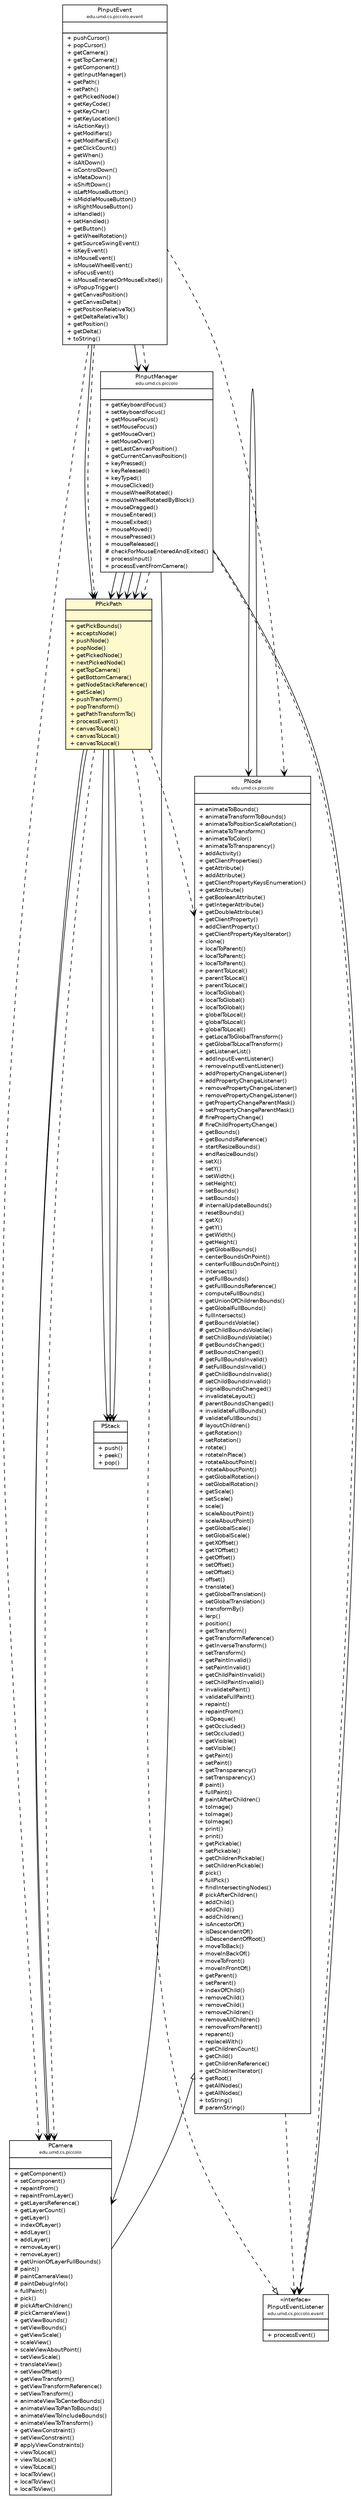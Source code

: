 #!/usr/local/bin/dot
#
# Class diagram 
# Generated by UmlGraph version 4.6 (http://www.spinellis.gr/sw/umlgraph)
#

digraph G {
	edge [fontname="Helvetica",fontsize=10,labelfontname="Helvetica",labelfontsize=10];
	node [fontname="Helvetica",fontsize=10,shape=plaintext];
	// edu.umd.cs.piccolo.util.PStack
	c503 [label=<<table border="0" cellborder="1" cellspacing="0" cellpadding="2" port="p" href="./PStack.html">
		<tr><td><table border="0" cellspacing="0" cellpadding="1">
			<tr><td> PStack </td></tr>
		</table></td></tr>
		<tr><td><table border="0" cellspacing="0" cellpadding="1">
			<tr><td align="left">  </td></tr>
		</table></td></tr>
		<tr><td><table border="0" cellspacing="0" cellpadding="1">
			<tr><td align="left"> + push() </td></tr>
			<tr><td align="left"> + peek() </td></tr>
			<tr><td align="left"> + pop() </td></tr>
		</table></td></tr>
		</table>>, fontname="Helvetica", fontcolor="black", fontsize=9.0];
	// edu.umd.cs.piccolo.util.PPickPath
	c509 [label=<<table border="0" cellborder="1" cellspacing="0" cellpadding="2" port="p" bgcolor="lemonChiffon" href="./PPickPath.html">
		<tr><td><table border="0" cellspacing="0" cellpadding="1">
			<tr><td> PPickPath </td></tr>
		</table></td></tr>
		<tr><td><table border="0" cellspacing="0" cellpadding="1">
			<tr><td align="left">  </td></tr>
		</table></td></tr>
		<tr><td><table border="0" cellspacing="0" cellpadding="1">
			<tr><td align="left"> + getPickBounds() </td></tr>
			<tr><td align="left"> + acceptsNode() </td></tr>
			<tr><td align="left"> + pushNode() </td></tr>
			<tr><td align="left"> + popNode() </td></tr>
			<tr><td align="left"> + getPickedNode() </td></tr>
			<tr><td align="left"> + nextPickedNode() </td></tr>
			<tr><td align="left"> + getTopCamera() </td></tr>
			<tr><td align="left"> + getBottomCamera() </td></tr>
			<tr><td align="left"> + getNodeStackReference() </td></tr>
			<tr><td align="left"> + getScale() </td></tr>
			<tr><td align="left"> + pushTransform() </td></tr>
			<tr><td align="left"> + popTransform() </td></tr>
			<tr><td align="left"> + getPathTransformTo() </td></tr>
			<tr><td align="left"> + processEvent() </td></tr>
			<tr><td align="left"> + canvasToLocal() </td></tr>
			<tr><td align="left"> + canvasToLocal() </td></tr>
			<tr><td align="left"> + canvasToLocal() </td></tr>
		</table></td></tr>
		</table>>, fontname="Helvetica", fontcolor="black", fontsize=9.0];
	// edu.umd.cs.piccolo.PCamera
	c513 [label=<<table border="0" cellborder="1" cellspacing="0" cellpadding="2" port="p" href="../PCamera.html">
		<tr><td><table border="0" cellspacing="0" cellpadding="1">
			<tr><td> PCamera </td></tr>
			<tr><td><font point-size="7.0"> edu.umd.cs.piccolo </font></td></tr>
		</table></td></tr>
		<tr><td><table border="0" cellspacing="0" cellpadding="1">
			<tr><td align="left">  </td></tr>
		</table></td></tr>
		<tr><td><table border="0" cellspacing="0" cellpadding="1">
			<tr><td align="left"> + getComponent() </td></tr>
			<tr><td align="left"> + setComponent() </td></tr>
			<tr><td align="left"> + repaintFrom() </td></tr>
			<tr><td align="left"> + repaintFromLayer() </td></tr>
			<tr><td align="left"> + getLayersReference() </td></tr>
			<tr><td align="left"> + getLayerCount() </td></tr>
			<tr><td align="left"> + getLayer() </td></tr>
			<tr><td align="left"> + indexOfLayer() </td></tr>
			<tr><td align="left"> + addLayer() </td></tr>
			<tr><td align="left"> + addLayer() </td></tr>
			<tr><td align="left"> + removeLayer() </td></tr>
			<tr><td align="left"> + removeLayer() </td></tr>
			<tr><td align="left"> + getUnionOfLayerFullBounds() </td></tr>
			<tr><td align="left"> # paint() </td></tr>
			<tr><td align="left"> # paintCameraView() </td></tr>
			<tr><td align="left"> # paintDebugInfo() </td></tr>
			<tr><td align="left"> + fullPaint() </td></tr>
			<tr><td align="left"> + pick() </td></tr>
			<tr><td align="left"> # pickAfterChildren() </td></tr>
			<tr><td align="left"> # pickCameraView() </td></tr>
			<tr><td align="left"> + getViewBounds() </td></tr>
			<tr><td align="left"> + setViewBounds() </td></tr>
			<tr><td align="left"> + getViewScale() </td></tr>
			<tr><td align="left"> + scaleView() </td></tr>
			<tr><td align="left"> + scaleViewAboutPoint() </td></tr>
			<tr><td align="left"> + setViewScale() </td></tr>
			<tr><td align="left"> + translateView() </td></tr>
			<tr><td align="left"> + setViewOffset() </td></tr>
			<tr><td align="left"> + getViewTransform() </td></tr>
			<tr><td align="left"> + getViewTransformReference() </td></tr>
			<tr><td align="left"> + setViewTransform() </td></tr>
			<tr><td align="left"> + animateViewToCenterBounds() </td></tr>
			<tr><td align="left"> + animateViewToPanToBounds() </td></tr>
			<tr><td align="left"> + animateViewToIncludeBounds() </td></tr>
			<tr><td align="left"> + animateViewToTransform() </td></tr>
			<tr><td align="left"> + getViewConstraint() </td></tr>
			<tr><td align="left"> + setViewConstraint() </td></tr>
			<tr><td align="left"> # applyViewConstraints() </td></tr>
			<tr><td align="left"> + viewToLocal() </td></tr>
			<tr><td align="left"> + viewToLocal() </td></tr>
			<tr><td align="left"> + viewToLocal() </td></tr>
			<tr><td align="left"> + localToView() </td></tr>
			<tr><td align="left"> + localToView() </td></tr>
			<tr><td align="left"> + localToView() </td></tr>
		</table></td></tr>
		</table>>, fontname="Helvetica", fontcolor="black", fontsize=9.0];
	// edu.umd.cs.piccolo.PNode
	c514 [label=<<table border="0" cellborder="1" cellspacing="0" cellpadding="2" port="p" href="../PNode.html">
		<tr><td><table border="0" cellspacing="0" cellpadding="1">
			<tr><td> PNode </td></tr>
			<tr><td><font point-size="7.0"> edu.umd.cs.piccolo </font></td></tr>
		</table></td></tr>
		<tr><td><table border="0" cellspacing="0" cellpadding="1">
			<tr><td align="left">  </td></tr>
		</table></td></tr>
		<tr><td><table border="0" cellspacing="0" cellpadding="1">
			<tr><td align="left"> + animateToBounds() </td></tr>
			<tr><td align="left"> + animateTransformToBounds() </td></tr>
			<tr><td align="left"> + animateToPositionScaleRotation() </td></tr>
			<tr><td align="left"> + animateToTransform() </td></tr>
			<tr><td align="left"> + animateToColor() </td></tr>
			<tr><td align="left"> + animateToTransparency() </td></tr>
			<tr><td align="left"> + addActivity() </td></tr>
			<tr><td align="left"> + getClientProperties() </td></tr>
			<tr><td align="left"> + getAttribute() </td></tr>
			<tr><td align="left"> + addAttribute() </td></tr>
			<tr><td align="left"> + getClientPropertyKeysEnumeration() </td></tr>
			<tr><td align="left"> + getAttribute() </td></tr>
			<tr><td align="left"> + getBooleanAttribute() </td></tr>
			<tr><td align="left"> + getIntegerAttribute() </td></tr>
			<tr><td align="left"> + getDoubleAttribute() </td></tr>
			<tr><td align="left"> + getClientProperty() </td></tr>
			<tr><td align="left"> + addClientProperty() </td></tr>
			<tr><td align="left"> + getClientPropertyKeysIterator() </td></tr>
			<tr><td align="left"> + clone() </td></tr>
			<tr><td align="left"> + localToParent() </td></tr>
			<tr><td align="left"> + localToParent() </td></tr>
			<tr><td align="left"> + localToParent() </td></tr>
			<tr><td align="left"> + parentToLocal() </td></tr>
			<tr><td align="left"> + parentToLocal() </td></tr>
			<tr><td align="left"> + parentToLocal() </td></tr>
			<tr><td align="left"> + localToGlobal() </td></tr>
			<tr><td align="left"> + localToGlobal() </td></tr>
			<tr><td align="left"> + localToGlobal() </td></tr>
			<tr><td align="left"> + globalToLocal() </td></tr>
			<tr><td align="left"> + globalToLocal() </td></tr>
			<tr><td align="left"> + globalToLocal() </td></tr>
			<tr><td align="left"> + getLocalToGlobalTransform() </td></tr>
			<tr><td align="left"> + getGlobalToLocalTransform() </td></tr>
			<tr><td align="left"> + getListenerList() </td></tr>
			<tr><td align="left"> + addInputEventListener() </td></tr>
			<tr><td align="left"> + removeInputEventListener() </td></tr>
			<tr><td align="left"> + addPropertyChangeListener() </td></tr>
			<tr><td align="left"> + addPropertyChangeListener() </td></tr>
			<tr><td align="left"> + removePropertyChangeListener() </td></tr>
			<tr><td align="left"> + removePropertyChangeListener() </td></tr>
			<tr><td align="left"> + getPropertyChangeParentMask() </td></tr>
			<tr><td align="left"> + setPropertyChangeParentMask() </td></tr>
			<tr><td align="left"> # firePropertyChange() </td></tr>
			<tr><td align="left"> # fireChildPropertyChange() </td></tr>
			<tr><td align="left"> + getBounds() </td></tr>
			<tr><td align="left"> + getBoundsReference() </td></tr>
			<tr><td align="left"> + startResizeBounds() </td></tr>
			<tr><td align="left"> + endResizeBounds() </td></tr>
			<tr><td align="left"> + setX() </td></tr>
			<tr><td align="left"> + setY() </td></tr>
			<tr><td align="left"> + setWidth() </td></tr>
			<tr><td align="left"> + setHeight() </td></tr>
			<tr><td align="left"> + setBounds() </td></tr>
			<tr><td align="left"> + setBounds() </td></tr>
			<tr><td align="left"> # internalUpdateBounds() </td></tr>
			<tr><td align="left"> + resetBounds() </td></tr>
			<tr><td align="left"> + getX() </td></tr>
			<tr><td align="left"> + getY() </td></tr>
			<tr><td align="left"> + getWidth() </td></tr>
			<tr><td align="left"> + getHeight() </td></tr>
			<tr><td align="left"> + getGlobalBounds() </td></tr>
			<tr><td align="left"> + centerBoundsOnPoint() </td></tr>
			<tr><td align="left"> + centerFullBoundsOnPoint() </td></tr>
			<tr><td align="left"> + intersects() </td></tr>
			<tr><td align="left"> + getFullBounds() </td></tr>
			<tr><td align="left"> + getFullBoundsReference() </td></tr>
			<tr><td align="left"> + computeFullBounds() </td></tr>
			<tr><td align="left"> + getUnionOfChildrenBounds() </td></tr>
			<tr><td align="left"> + getGlobalFullBounds() </td></tr>
			<tr><td align="left"> + fullIntersects() </td></tr>
			<tr><td align="left"> # getBoundsVolatile() </td></tr>
			<tr><td align="left"> # getChildBoundsVolatile() </td></tr>
			<tr><td align="left"> # setChildBoundsVolatile() </td></tr>
			<tr><td align="left"> # getBoundsChanged() </td></tr>
			<tr><td align="left"> # setBoundsChanged() </td></tr>
			<tr><td align="left"> # getFullBoundsInvalid() </td></tr>
			<tr><td align="left"> # setFullBoundsInvalid() </td></tr>
			<tr><td align="left"> # getChildBoundsInvalid() </td></tr>
			<tr><td align="left"> # setChildBoundsInvalid() </td></tr>
			<tr><td align="left"> + signalBoundsChanged() </td></tr>
			<tr><td align="left"> + invalidateLayout() </td></tr>
			<tr><td align="left"> # parentBoundsChanged() </td></tr>
			<tr><td align="left"> + invalidateFullBounds() </td></tr>
			<tr><td align="left"> # validateFullBounds() </td></tr>
			<tr><td align="left"> # layoutChildren() </td></tr>
			<tr><td align="left"> + getRotation() </td></tr>
			<tr><td align="left"> + setRotation() </td></tr>
			<tr><td align="left"> + rotate() </td></tr>
			<tr><td align="left"> + rotateInPlace() </td></tr>
			<tr><td align="left"> + rotateAboutPoint() </td></tr>
			<tr><td align="left"> + rotateAboutPoint() </td></tr>
			<tr><td align="left"> + getGlobalRotation() </td></tr>
			<tr><td align="left"> + setGlobalRotation() </td></tr>
			<tr><td align="left"> + getScale() </td></tr>
			<tr><td align="left"> + setScale() </td></tr>
			<tr><td align="left"> + scale() </td></tr>
			<tr><td align="left"> + scaleAboutPoint() </td></tr>
			<tr><td align="left"> + scaleAboutPoint() </td></tr>
			<tr><td align="left"> + getGlobalScale() </td></tr>
			<tr><td align="left"> + setGlobalScale() </td></tr>
			<tr><td align="left"> + getXOffset() </td></tr>
			<tr><td align="left"> + getYOffset() </td></tr>
			<tr><td align="left"> + getOffset() </td></tr>
			<tr><td align="left"> + setOffset() </td></tr>
			<tr><td align="left"> + setOffset() </td></tr>
			<tr><td align="left"> + offset() </td></tr>
			<tr><td align="left"> + translate() </td></tr>
			<tr><td align="left"> + getGlobalTranslation() </td></tr>
			<tr><td align="left"> + setGlobalTranslation() </td></tr>
			<tr><td align="left"> + transformBy() </td></tr>
			<tr><td align="left"> + lerp() </td></tr>
			<tr><td align="left"> + position() </td></tr>
			<tr><td align="left"> + getTransform() </td></tr>
			<tr><td align="left"> + getTransformReference() </td></tr>
			<tr><td align="left"> + getInverseTransform() </td></tr>
			<tr><td align="left"> + setTransform() </td></tr>
			<tr><td align="left"> + getPaintInvalid() </td></tr>
			<tr><td align="left"> + setPaintInvalid() </td></tr>
			<tr><td align="left"> + getChildPaintInvalid() </td></tr>
			<tr><td align="left"> + setChildPaintInvalid() </td></tr>
			<tr><td align="left"> + invalidatePaint() </td></tr>
			<tr><td align="left"> + validateFullPaint() </td></tr>
			<tr><td align="left"> + repaint() </td></tr>
			<tr><td align="left"> + repaintFrom() </td></tr>
			<tr><td align="left"> + isOpaque() </td></tr>
			<tr><td align="left"> + getOccluded() </td></tr>
			<tr><td align="left"> + setOccluded() </td></tr>
			<tr><td align="left"> + getVisible() </td></tr>
			<tr><td align="left"> + setVisible() </td></tr>
			<tr><td align="left"> + getPaint() </td></tr>
			<tr><td align="left"> + setPaint() </td></tr>
			<tr><td align="left"> + getTransparency() </td></tr>
			<tr><td align="left"> + setTransparency() </td></tr>
			<tr><td align="left"> # paint() </td></tr>
			<tr><td align="left"> + fullPaint() </td></tr>
			<tr><td align="left"> # paintAfterChildren() </td></tr>
			<tr><td align="left"> + toImage() </td></tr>
			<tr><td align="left"> + toImage() </td></tr>
			<tr><td align="left"> + toImage() </td></tr>
			<tr><td align="left"> + print() </td></tr>
			<tr><td align="left"> + print() </td></tr>
			<tr><td align="left"> + getPickable() </td></tr>
			<tr><td align="left"> + setPickable() </td></tr>
			<tr><td align="left"> + getChildrenPickable() </td></tr>
			<tr><td align="left"> + setChildrenPickable() </td></tr>
			<tr><td align="left"> # pick() </td></tr>
			<tr><td align="left"> + fullPick() </td></tr>
			<tr><td align="left"> + findIntersectingNodes() </td></tr>
			<tr><td align="left"> # pickAfterChildren() </td></tr>
			<tr><td align="left"> + addChild() </td></tr>
			<tr><td align="left"> + addChild() </td></tr>
			<tr><td align="left"> + addChildren() </td></tr>
			<tr><td align="left"> + isAncestorOf() </td></tr>
			<tr><td align="left"> + isDescendentOf() </td></tr>
			<tr><td align="left"> + isDescendentOfRoot() </td></tr>
			<tr><td align="left"> + moveToBack() </td></tr>
			<tr><td align="left"> + moveInBackOf() </td></tr>
			<tr><td align="left"> + moveToFront() </td></tr>
			<tr><td align="left"> + moveInFrontOf() </td></tr>
			<tr><td align="left"> + getParent() </td></tr>
			<tr><td align="left"> + setParent() </td></tr>
			<tr><td align="left"> + indexOfChild() </td></tr>
			<tr><td align="left"> + removeChild() </td></tr>
			<tr><td align="left"> + removeChild() </td></tr>
			<tr><td align="left"> + removeChildren() </td></tr>
			<tr><td align="left"> + removeAllChildren() </td></tr>
			<tr><td align="left"> + removeFromParent() </td></tr>
			<tr><td align="left"> + reparent() </td></tr>
			<tr><td align="left"> + replaceWith() </td></tr>
			<tr><td align="left"> + getChildrenCount() </td></tr>
			<tr><td align="left"> + getChild() </td></tr>
			<tr><td align="left"> + getChildrenReference() </td></tr>
			<tr><td align="left"> + getChildrenIterator() </td></tr>
			<tr><td align="left"> + getRoot() </td></tr>
			<tr><td align="left"> + getAllNodes() </td></tr>
			<tr><td align="left"> + getAllNodes() </td></tr>
			<tr><td align="left"> + toString() </td></tr>
			<tr><td align="left"> # paramString() </td></tr>
		</table></td></tr>
		</table>>, fontname="Helvetica", fontcolor="black", fontsize=9.0];
	// edu.umd.cs.piccolo.PInputManager
	c518 [label=<<table border="0" cellborder="1" cellspacing="0" cellpadding="2" port="p" href="../PInputManager.html">
		<tr><td><table border="0" cellspacing="0" cellpadding="1">
			<tr><td> PInputManager </td></tr>
			<tr><td><font point-size="7.0"> edu.umd.cs.piccolo </font></td></tr>
		</table></td></tr>
		<tr><td><table border="0" cellspacing="0" cellpadding="1">
			<tr><td align="left">  </td></tr>
		</table></td></tr>
		<tr><td><table border="0" cellspacing="0" cellpadding="1">
			<tr><td align="left"> + getKeyboardFocus() </td></tr>
			<tr><td align="left"> + setKeyboardFocus() </td></tr>
			<tr><td align="left"> + getMouseFocus() </td></tr>
			<tr><td align="left"> + setMouseFocus() </td></tr>
			<tr><td align="left"> + getMouseOver() </td></tr>
			<tr><td align="left"> + setMouseOver() </td></tr>
			<tr><td align="left"> + getLastCanvasPosition() </td></tr>
			<tr><td align="left"> + getCurrentCanvasPosition() </td></tr>
			<tr><td align="left"> + keyPressed() </td></tr>
			<tr><td align="left"> + keyReleased() </td></tr>
			<tr><td align="left"> + keyTyped() </td></tr>
			<tr><td align="left"> + mouseClicked() </td></tr>
			<tr><td align="left"> + mouseWheelRotated() </td></tr>
			<tr><td align="left"> + mouseWheelRotatedByBlock() </td></tr>
			<tr><td align="left"> + mouseDragged() </td></tr>
			<tr><td align="left"> + mouseEntered() </td></tr>
			<tr><td align="left"> + mouseExited() </td></tr>
			<tr><td align="left"> + mouseMoved() </td></tr>
			<tr><td align="left"> + mousePressed() </td></tr>
			<tr><td align="left"> + mouseReleased() </td></tr>
			<tr><td align="left"> # checkForMouseEnteredAndExited() </td></tr>
			<tr><td align="left"> + processInput() </td></tr>
			<tr><td align="left"> + processEventFromCamera() </td></tr>
		</table></td></tr>
		</table>>, fontname="Helvetica", fontcolor="black", fontsize=9.0];
	// edu.umd.cs.piccolo.event.PInputEvent
	c526 [label=<<table border="0" cellborder="1" cellspacing="0" cellpadding="2" port="p" href="../event/PInputEvent.html">
		<tr><td><table border="0" cellspacing="0" cellpadding="1">
			<tr><td> PInputEvent </td></tr>
			<tr><td><font point-size="7.0"> edu.umd.cs.piccolo.event </font></td></tr>
		</table></td></tr>
		<tr><td><table border="0" cellspacing="0" cellpadding="1">
			<tr><td align="left">  </td></tr>
		</table></td></tr>
		<tr><td><table border="0" cellspacing="0" cellpadding="1">
			<tr><td align="left"> + pushCursor() </td></tr>
			<tr><td align="left"> + popCursor() </td></tr>
			<tr><td align="left"> + getCamera() </td></tr>
			<tr><td align="left"> + getTopCamera() </td></tr>
			<tr><td align="left"> + getComponent() </td></tr>
			<tr><td align="left"> + getInputManager() </td></tr>
			<tr><td align="left"> + getPath() </td></tr>
			<tr><td align="left"> + setPath() </td></tr>
			<tr><td align="left"> + getPickedNode() </td></tr>
			<tr><td align="left"> + getKeyCode() </td></tr>
			<tr><td align="left"> + getKeyChar() </td></tr>
			<tr><td align="left"> + getKeyLocation() </td></tr>
			<tr><td align="left"> + isActionKey() </td></tr>
			<tr><td align="left"> + getModifiers() </td></tr>
			<tr><td align="left"> + getModifiersEx() </td></tr>
			<tr><td align="left"> + getClickCount() </td></tr>
			<tr><td align="left"> + getWhen() </td></tr>
			<tr><td align="left"> + isAltDown() </td></tr>
			<tr><td align="left"> + isControlDown() </td></tr>
			<tr><td align="left"> + isMetaDown() </td></tr>
			<tr><td align="left"> + isShiftDown() </td></tr>
			<tr><td align="left"> + isLeftMouseButton() </td></tr>
			<tr><td align="left"> + isMiddleMouseButton() </td></tr>
			<tr><td align="left"> + isRightMouseButton() </td></tr>
			<tr><td align="left"> + isHandled() </td></tr>
			<tr><td align="left"> + setHandled() </td></tr>
			<tr><td align="left"> + getButton() </td></tr>
			<tr><td align="left"> + getWheelRotation() </td></tr>
			<tr><td align="left"> + getSourceSwingEvent() </td></tr>
			<tr><td align="left"> + isKeyEvent() </td></tr>
			<tr><td align="left"> + isMouseEvent() </td></tr>
			<tr><td align="left"> + isMouseWheelEvent() </td></tr>
			<tr><td align="left"> + isFocusEvent() </td></tr>
			<tr><td align="left"> + isMouseEnteredOrMouseExited() </td></tr>
			<tr><td align="left"> + isPopupTrigger() </td></tr>
			<tr><td align="left"> + getCanvasPosition() </td></tr>
			<tr><td align="left"> + getCanvasDelta() </td></tr>
			<tr><td align="left"> + getPositionRelativeTo() </td></tr>
			<tr><td align="left"> + getDeltaRelativeTo() </td></tr>
			<tr><td align="left"> + getPosition() </td></tr>
			<tr><td align="left"> + getDelta() </td></tr>
			<tr><td align="left"> + toString() </td></tr>
		</table></td></tr>
		</table>>, fontname="Helvetica", fontcolor="black", fontsize=9.0];
	// edu.umd.cs.piccolo.event.PInputEventListener
	c528 [label=<<table border="0" cellborder="1" cellspacing="0" cellpadding="2" port="p" href="../event/PInputEventListener.html">
		<tr><td><table border="0" cellspacing="0" cellpadding="1">
			<tr><td> &laquo;interface&raquo; </td></tr>
			<tr><td> PInputEventListener </td></tr>
			<tr><td><font point-size="7.0"> edu.umd.cs.piccolo.event </font></td></tr>
		</table></td></tr>
		<tr><td><table border="0" cellspacing="0" cellpadding="1">
			<tr><td align="left">  </td></tr>
		</table></td></tr>
		<tr><td><table border="0" cellspacing="0" cellpadding="1">
			<tr><td align="left"> + processEvent() </td></tr>
		</table></td></tr>
		</table>>, fontname="Helvetica", fontcolor="black", fontsize=9.0];
	//edu.umd.cs.piccolo.util.PPickPath implements edu.umd.cs.piccolo.event.PInputEventListener
	c528:p -> c509:p [dir=back,arrowtail=empty,style=dashed];
	//edu.umd.cs.piccolo.PCamera extends edu.umd.cs.piccolo.PNode
	c514:p -> c513:p [dir=back,arrowtail=empty];
	// edu.umd.cs.piccolo.util.PPickPath NAVASSOC edu.umd.cs.piccolo.util.PStack
	c509:p -> c503:p [taillabel="", label="", headlabel="", fontname="Helvetica", fontcolor="black", fontsize=10.0, color="black", arrowhead=open];
	// edu.umd.cs.piccolo.util.PPickPath NAVASSOC edu.umd.cs.piccolo.util.PStack
	c509:p -> c503:p [taillabel="", label="", headlabel="", fontname="Helvetica", fontcolor="black", fontsize=10.0, color="black", arrowhead=open];
	// edu.umd.cs.piccolo.util.PPickPath NAVASSOC edu.umd.cs.piccolo.util.PStack
	c509:p -> c503:p [taillabel="", label="", headlabel="", fontname="Helvetica", fontcolor="black", fontsize=10.0, color="black", arrowhead=open];
	// edu.umd.cs.piccolo.util.PPickPath NAVASSOC edu.umd.cs.piccolo.PCamera
	c509:p -> c513:p [taillabel="", label="", headlabel="", fontname="Helvetica", fontcolor="black", fontsize=10.0, color="black", arrowhead=open];
	// edu.umd.cs.piccolo.util.PPickPath NAVASSOC edu.umd.cs.piccolo.PCamera
	c509:p -> c513:p [taillabel="", label="", headlabel="", fontname="Helvetica", fontcolor="black", fontsize=10.0, color="black", arrowhead=open];
	// edu.umd.cs.piccolo.PNode NAVASSOC edu.umd.cs.piccolo.PNode
	c514:p -> c514:p [taillabel="", label="", headlabel="", fontname="Helvetica", fontcolor="black", fontsize=10.0, color="black", arrowhead=open];
	// edu.umd.cs.piccolo.PInputManager NAVASSOC edu.umd.cs.piccolo.PCamera
	c518:p -> c513:p [taillabel="", label="", headlabel="", fontname="Helvetica", fontcolor="black", fontsize=10.0, color="black", arrowhead=open];
	// edu.umd.cs.piccolo.PInputManager NAVASSOC edu.umd.cs.piccolo.util.PPickPath
	c518:p -> c509:p [taillabel="", label="", headlabel="", fontname="Helvetica", fontcolor="black", fontsize=10.0, color="black", arrowhead=open];
	// edu.umd.cs.piccolo.PInputManager NAVASSOC edu.umd.cs.piccolo.util.PPickPath
	c518:p -> c509:p [taillabel="", label="", headlabel="", fontname="Helvetica", fontcolor="black", fontsize=10.0, color="black", arrowhead=open];
	// edu.umd.cs.piccolo.PInputManager NAVASSOC edu.umd.cs.piccolo.util.PPickPath
	c518:p -> c509:p [taillabel="", label="", headlabel="", fontname="Helvetica", fontcolor="black", fontsize=10.0, color="black", arrowhead=open];
	// edu.umd.cs.piccolo.PInputManager NAVASSOC edu.umd.cs.piccolo.util.PPickPath
	c518:p -> c509:p [taillabel="", label="", headlabel="", fontname="Helvetica", fontcolor="black", fontsize=10.0, color="black", arrowhead=open];
	// edu.umd.cs.piccolo.PInputManager NAVASSOC edu.umd.cs.piccolo.event.PInputEventListener
	c518:p -> c528:p [taillabel="", label="", headlabel="", fontname="Helvetica", fontcolor="black", fontsize=10.0, color="black", arrowhead=open];
	// edu.umd.cs.piccolo.event.PInputEvent NAVASSOC edu.umd.cs.piccolo.util.PPickPath
	c526:p -> c509:p [taillabel="", label="", headlabel="", fontname="Helvetica", fontcolor="black", fontsize=10.0, color="black", arrowhead=open];
	// edu.umd.cs.piccolo.event.PInputEvent NAVASSOC edu.umd.cs.piccolo.PInputManager
	c526:p -> c518:p [taillabel="", label="", headlabel="", fontname="Helvetica", fontcolor="black", fontsize=10.0, color="black", arrowhead=open];
	// edu.umd.cs.piccolo.util.PPickPath DEPEND edu.umd.cs.piccolo.PNode
	c509:p -> c514:p [taillabel="", label="", headlabel="", fontname="Helvetica", fontcolor="black", fontsize=10.0, color="black", arrowhead=open, style=dashed];
	// edu.umd.cs.piccolo.util.PPickPath DEPEND edu.umd.cs.piccolo.PCamera
	c509:p -> c513:p [taillabel="", label="", headlabel="", fontname="Helvetica", fontcolor="black", fontsize=10.0, color="black", arrowhead=open, style=dashed];
	// edu.umd.cs.piccolo.PNode DEPEND edu.umd.cs.piccolo.event.PInputEventListener
	c514:p -> c528:p [taillabel="", label="", headlabel="", fontname="Helvetica", fontcolor="black", fontsize=10.0, color="black", arrowhead=open, style=dashed];
	// edu.umd.cs.piccolo.PInputManager DEPEND edu.umd.cs.piccolo.event.PInputEventListener
	c518:p -> c528:p [taillabel="", label="", headlabel="", fontname="Helvetica", fontcolor="black", fontsize=10.0, color="black", arrowhead=open, style=dashed];
	// edu.umd.cs.piccolo.PInputManager DEPEND edu.umd.cs.piccolo.util.PPickPath
	c518:p -> c509:p [taillabel="", label="", headlabel="", fontname="Helvetica", fontcolor="black", fontsize=10.0, color="black", arrowhead=open, style=dashed];
	// edu.umd.cs.piccolo.event.PInputEvent DEPEND edu.umd.cs.piccolo.util.PPickPath
	c526:p -> c509:p [taillabel="", label="", headlabel="", fontname="Helvetica", fontcolor="black", fontsize=10.0, color="black", arrowhead=open, style=dashed];
	// edu.umd.cs.piccolo.event.PInputEvent DEPEND edu.umd.cs.piccolo.PNode
	c526:p -> c514:p [taillabel="", label="", headlabel="", fontname="Helvetica", fontcolor="black", fontsize=10.0, color="black", arrowhead=open, style=dashed];
	// edu.umd.cs.piccolo.event.PInputEvent DEPEND edu.umd.cs.piccolo.PInputManager
	c526:p -> c518:p [taillabel="", label="", headlabel="", fontname="Helvetica", fontcolor="black", fontsize=10.0, color="black", arrowhead=open, style=dashed];
	// edu.umd.cs.piccolo.event.PInputEvent DEPEND edu.umd.cs.piccolo.PCamera
	c526:p -> c513:p [taillabel="", label="", headlabel="", fontname="Helvetica", fontcolor="black", fontsize=10.0, color="black", arrowhead=open, style=dashed];
}

